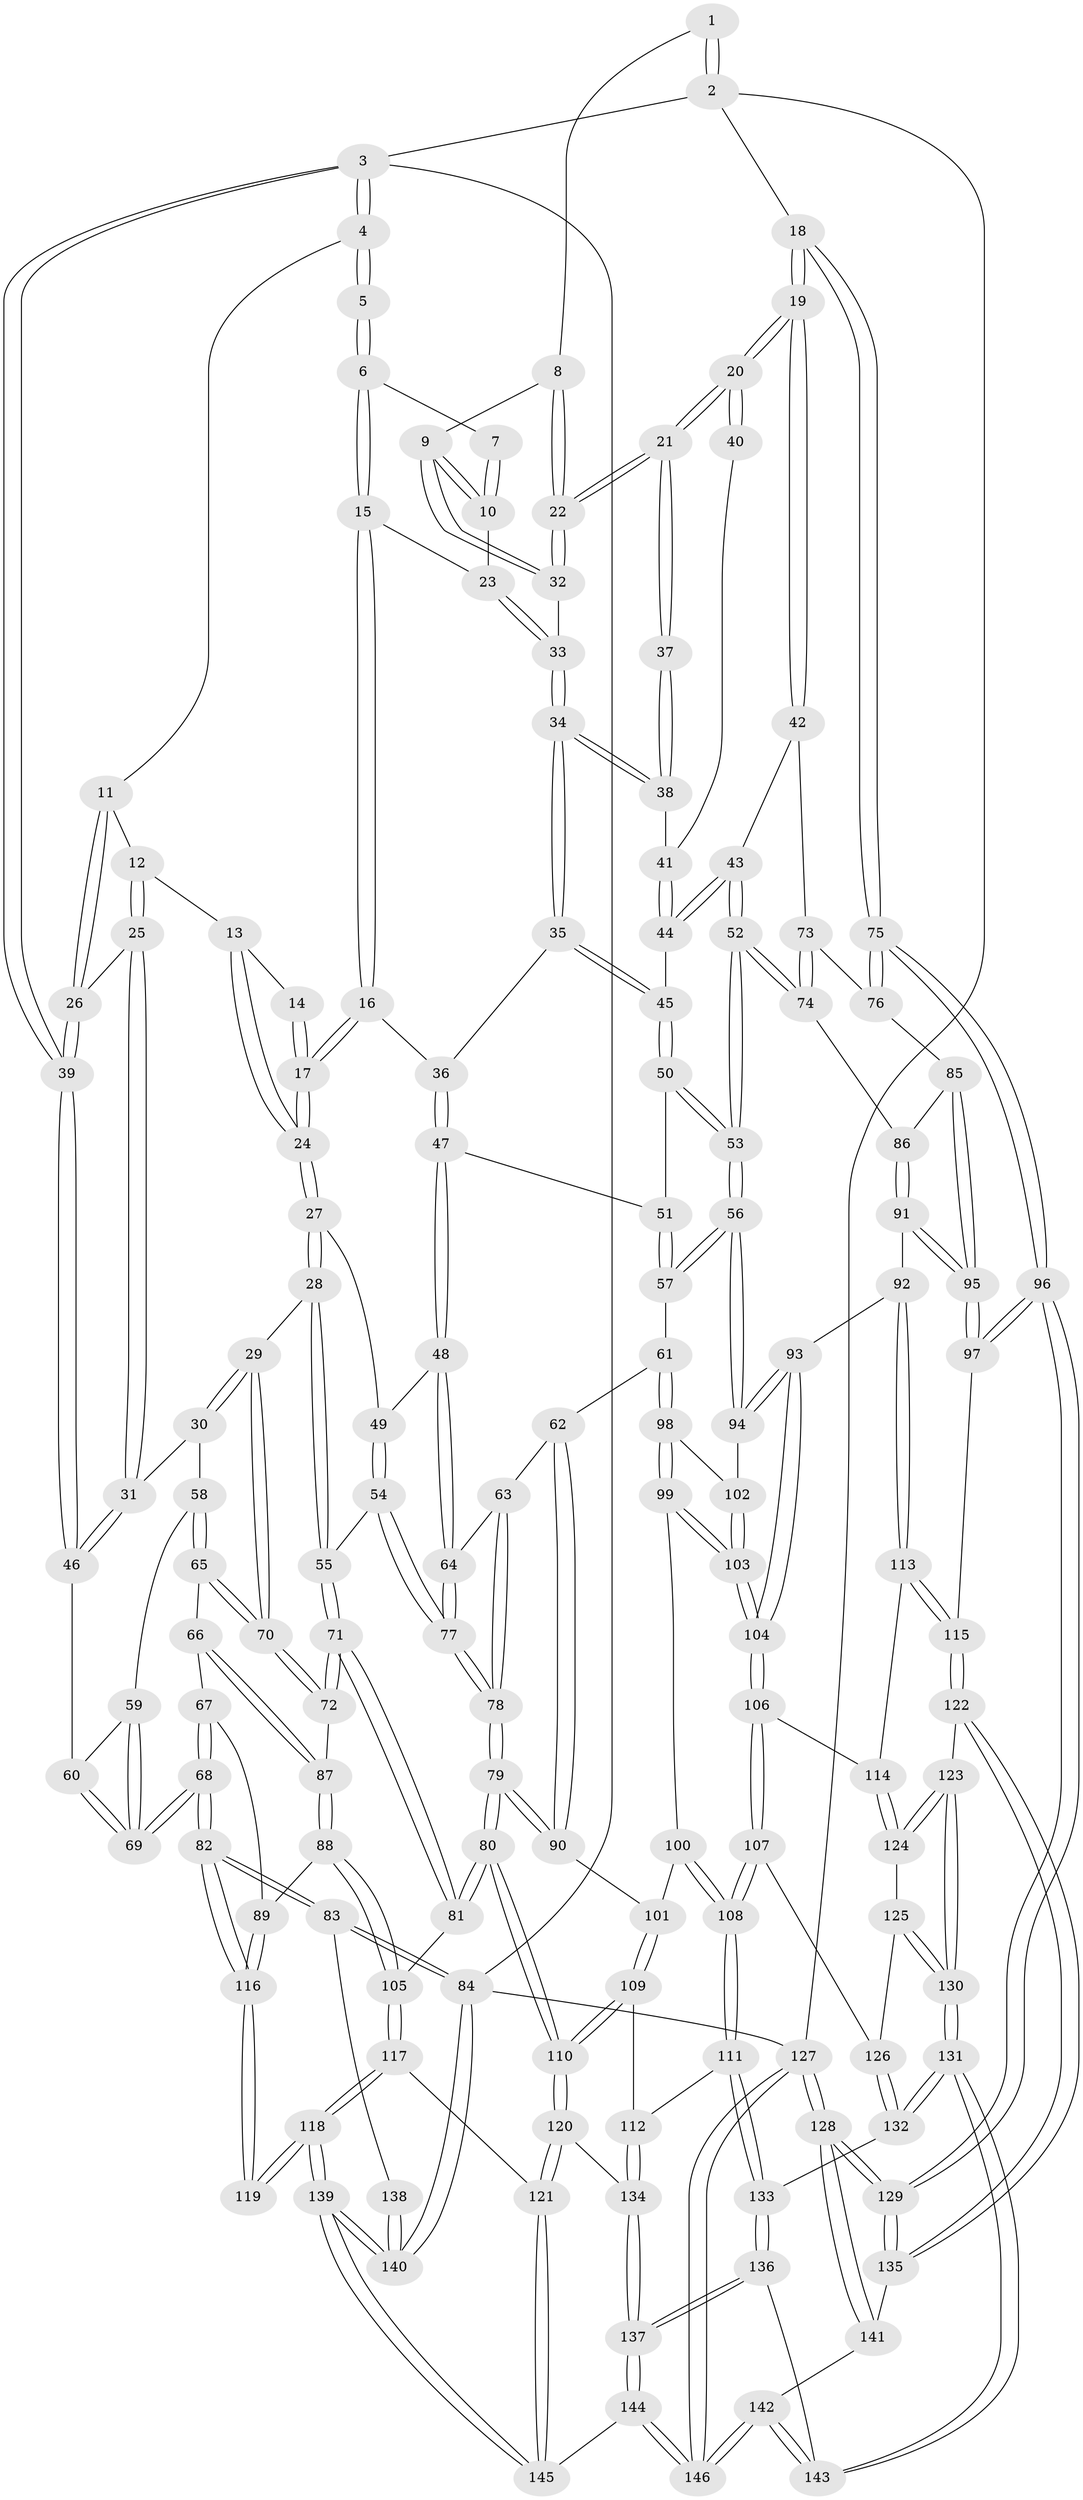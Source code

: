 // Generated by graph-tools (version 1.1) at 2025/38/03/09/25 02:38:33]
// undirected, 146 vertices, 362 edges
graph export_dot {
graph [start="1"]
  node [color=gray90,style=filled];
  1 [pos="+0.9291606507238113+0"];
  2 [pos="+1+0"];
  3 [pos="+0+0"];
  4 [pos="+0+0"];
  5 [pos="+0.3919990354949273+0"];
  6 [pos="+0.5548647569663067+0"];
  7 [pos="+0.8274731783512216+0"];
  8 [pos="+0.887160489864801+0"];
  9 [pos="+0.7823567565515782+0.0863660839134948"];
  10 [pos="+0.764806137832879+0.05348600745389105"];
  11 [pos="+0.18683537240888587+0.028313864008822066"];
  12 [pos="+0.2803803784155593+0.0331764892319593"];
  13 [pos="+0.30414312356018525+0.008170082498161148"];
  14 [pos="+0.39161378343458575+0"];
  15 [pos="+0.5762018917527428+0"];
  16 [pos="+0.5376903399398626+0.16497285930189123"];
  17 [pos="+0.41805026362590336+0.23438565646975248"];
  18 [pos="+1+0.2877573875931476"];
  19 [pos="+1+0.2793802226189787"];
  20 [pos="+0.9125837829306043+0.1806829252694148"];
  21 [pos="+0.8969823497450249+0.16452757262752252"];
  22 [pos="+0.8898960718173407+0.155326702365447"];
  23 [pos="+0.6720658933209102+0.043433491836737045"];
  24 [pos="+0.40563546337960843+0.24594216857520448"];
  25 [pos="+0.19324244799080156+0.18597479693534955"];
  26 [pos="+0.17921377297715835+0.16869531248475725"];
  27 [pos="+0.3908404851034586+0.2669646099706587"];
  28 [pos="+0.2999729482927832+0.2892989219068361"];
  29 [pos="+0.2534934179365355+0.2920812646798461"];
  30 [pos="+0.22766374329197978+0.2826832378055087"];
  31 [pos="+0.2147786614951358+0.26494628914190604"];
  32 [pos="+0.7872336550638205+0.11776732008729097"];
  33 [pos="+0.7196991801550292+0.14714683058129943"];
  34 [pos="+0.677069887921964+0.21333044910916477"];
  35 [pos="+0.6644259107855901+0.22199904171440143"];
  36 [pos="+0.663621517921537+0.22212785737683752"];
  37 [pos="+0.7337527979359684+0.21710065346837992"];
  38 [pos="+0.6861140986938612+0.2147772041196301"];
  39 [pos="+0+0"];
  40 [pos="+0.8129605319684244+0.24086734734754126"];
  41 [pos="+0.796762535357204+0.272728620933388"];
  42 [pos="+0.9581806301446413+0.340791912346938"];
  43 [pos="+0.8046936709682835+0.3595930996718299"];
  44 [pos="+0.789179583967958+0.3519230042276079"];
  45 [pos="+0.7714588755808299+0.35002491153487303"];
  46 [pos="+0+0.17828685009389877"];
  47 [pos="+0.6098335674834352+0.3825095987133002"];
  48 [pos="+0.5527368975506826+0.4048308977585715"];
  49 [pos="+0.46177839634352047+0.3481132356705827"];
  50 [pos="+0.6917617368169315+0.39789762637849707"];
  51 [pos="+0.6660675079505052+0.4016338255662842"];
  52 [pos="+0.7922205759938075+0.4987031188649129"];
  53 [pos="+0.7818346305522328+0.5040376989408965"];
  54 [pos="+0.4202346931577054+0.4811273933245798"];
  55 [pos="+0.3662435135566227+0.4827014424979445"];
  56 [pos="+0.7561282523581638+0.5299354631205192"];
  57 [pos="+0.6871667041529862+0.514454681343904"];
  58 [pos="+0.12331585129502952+0.3684166014680903"];
  59 [pos="+0.09917888744871681+0.3724673414044844"];
  60 [pos="+0+0.1901134514601994"];
  61 [pos="+0.6434855686660512+0.5325758474488436"];
  62 [pos="+0.5661034657847477+0.49028995712285534"];
  63 [pos="+0.5527822596488631+0.4284494945467321"];
  64 [pos="+0.5527724100700194+0.4283421673691439"];
  65 [pos="+0.11408326502261078+0.48711550112846835"];
  66 [pos="+0.10907258169888452+0.499824187601788"];
  67 [pos="+0.09965922191286442+0.5063382649022711"];
  68 [pos="+0+0.5985475601159584"];
  69 [pos="+0+0.5491197319858047"];
  70 [pos="+0.24934006047002694+0.4891317946670376"];
  71 [pos="+0.3138838211184256+0.5716721003351694"];
  72 [pos="+0.25984162704668895+0.5404653277257371"];
  73 [pos="+0.881238639675469+0.46895022487432814"];
  74 [pos="+0.8322011861256609+0.5045823629447488"];
  75 [pos="+1+0.5238590163331378"];
  76 [pos="+0.9360577168500873+0.5189600077337098"];
  77 [pos="+0.43201364771142786+0.5019037813267139"];
  78 [pos="+0.44134896334286444+0.5337036395729454"];
  79 [pos="+0.4441916108370785+0.589518280368505"];
  80 [pos="+0.3769918915312869+0.6467340109550456"];
  81 [pos="+0.3326260106552431+0.596102254058442"];
  82 [pos="+0+0.6238564081430319"];
  83 [pos="+0+0.7065605816130711"];
  84 [pos="+0+1"];
  85 [pos="+0.8920034804242464+0.5457071493386989"];
  86 [pos="+0.8385558805229475+0.5124550093976789"];
  87 [pos="+0.19783895124319353+0.5719963078459608"];
  88 [pos="+0.15525769106755707+0.6351721578954216"];
  89 [pos="+0.12601808812020646+0.6405400113761612"];
  90 [pos="+0.5189432915976491+0.5765599685691751"];
  91 [pos="+0.8526569125442729+0.6230177673338325"];
  92 [pos="+0.8046338032691467+0.6362309045312694"];
  93 [pos="+0.7744849703145918+0.6033337416310102"];
  94 [pos="+0.756032992996961+0.5644142444935327"];
  95 [pos="+0.9146722629731567+0.629730742499694"];
  96 [pos="+1+0.6777689604428495"];
  97 [pos="+1+0.6960417816344265"];
  98 [pos="+0.6428931629073632+0.5396777511862096"];
  99 [pos="+0.6318596624070704+0.5990960516082959"];
  100 [pos="+0.6020006146076083+0.6155250368184059"];
  101 [pos="+0.5558199616938972+0.6113815871597833"];
  102 [pos="+0.7042089425587542+0.5979654674382843"];
  103 [pos="+0.6760086242084478+0.6246559315082422"];
  104 [pos="+0.6897144544693583+0.6692544968262626"];
  105 [pos="+0.18453447904689377+0.6632251915967668"];
  106 [pos="+0.6881468631755762+0.7208140754471554"];
  107 [pos="+0.6674806439980746+0.7423365094191586"];
  108 [pos="+0.6376410806123931+0.7488625771163714"];
  109 [pos="+0.5344312553420973+0.7581931070815303"];
  110 [pos="+0.3744832380310074+0.7359438898570382"];
  111 [pos="+0.5897780744492992+0.7749763806953321"];
  112 [pos="+0.5398173658178113+0.7610489565358332"];
  113 [pos="+0.793039078563506+0.6843286167099143"];
  114 [pos="+0.7316876488898089+0.7125918262551472"];
  115 [pos="+0.8817591736920833+0.779076120722785"];
  116 [pos="+0.0423650885239278+0.6752047789862515"];
  117 [pos="+0.2988964703847724+0.8007178866516865"];
  118 [pos="+0.21026082602474735+0.8505920087774999"];
  119 [pos="+0.13105001275347913+0.8017152161462808"];
  120 [pos="+0.32495826586956195+0.7935275363061514"];
  121 [pos="+0.32085548051072577+0.7968990861479757"];
  122 [pos="+0.8730884917113819+0.7922738893963354"];
  123 [pos="+0.8359167062096325+0.8139543576182916"];
  124 [pos="+0.8196620203203769+0.8043428094525935"];
  125 [pos="+0.7167113869218629+0.7707041113459656"];
  126 [pos="+0.6730607676851161+0.7485065616943675"];
  127 [pos="+1+1"];
  128 [pos="+1+1"];
  129 [pos="+1+0.6933158564799394"];
  130 [pos="+0.795063088753825+0.867066964348005"];
  131 [pos="+0.7805476600754953+0.8898820269475974"];
  132 [pos="+0.7207765655506829+0.8450564105184878"];
  133 [pos="+0.6102379743718147+0.8810837894050529"];
  134 [pos="+0.4953548611298517+0.8944001372999612"];
  135 [pos="+0.9299328348817048+0.916059564601534"];
  136 [pos="+0.6088012847371316+0.9335851703287764"];
  137 [pos="+0.555971658592397+1"];
  138 [pos="+0.05665250798064406+0.8282240708944293"];
  139 [pos="+0+1"];
  140 [pos="+0+1"];
  141 [pos="+0.9278657151309355+0.9265163083111508"];
  142 [pos="+0.8300752768844721+1"];
  143 [pos="+0.7775290601095404+0.9166024669793676"];
  144 [pos="+0.506007807534516+1"];
  145 [pos="+0.47972396748762675+1"];
  146 [pos="+0.82083330840607+1"];
  1 -- 2;
  1 -- 2;
  1 -- 8;
  2 -- 3;
  2 -- 18;
  2 -- 127;
  3 -- 4;
  3 -- 4;
  3 -- 39;
  3 -- 39;
  3 -- 84;
  4 -- 5;
  4 -- 5;
  4 -- 11;
  5 -- 6;
  5 -- 6;
  6 -- 7;
  6 -- 15;
  6 -- 15;
  7 -- 10;
  7 -- 10;
  8 -- 9;
  8 -- 22;
  8 -- 22;
  9 -- 10;
  9 -- 10;
  9 -- 32;
  9 -- 32;
  10 -- 23;
  11 -- 12;
  11 -- 26;
  11 -- 26;
  12 -- 13;
  12 -- 25;
  12 -- 25;
  13 -- 14;
  13 -- 24;
  13 -- 24;
  14 -- 17;
  14 -- 17;
  15 -- 16;
  15 -- 16;
  15 -- 23;
  16 -- 17;
  16 -- 17;
  16 -- 36;
  17 -- 24;
  17 -- 24;
  18 -- 19;
  18 -- 19;
  18 -- 75;
  18 -- 75;
  19 -- 20;
  19 -- 20;
  19 -- 42;
  19 -- 42;
  20 -- 21;
  20 -- 21;
  20 -- 40;
  20 -- 40;
  21 -- 22;
  21 -- 22;
  21 -- 37;
  21 -- 37;
  22 -- 32;
  22 -- 32;
  23 -- 33;
  23 -- 33;
  24 -- 27;
  24 -- 27;
  25 -- 26;
  25 -- 31;
  25 -- 31;
  26 -- 39;
  26 -- 39;
  27 -- 28;
  27 -- 28;
  27 -- 49;
  28 -- 29;
  28 -- 55;
  28 -- 55;
  29 -- 30;
  29 -- 30;
  29 -- 70;
  29 -- 70;
  30 -- 31;
  30 -- 58;
  31 -- 46;
  31 -- 46;
  32 -- 33;
  33 -- 34;
  33 -- 34;
  34 -- 35;
  34 -- 35;
  34 -- 38;
  34 -- 38;
  35 -- 36;
  35 -- 45;
  35 -- 45;
  36 -- 47;
  36 -- 47;
  37 -- 38;
  37 -- 38;
  38 -- 41;
  39 -- 46;
  39 -- 46;
  40 -- 41;
  41 -- 44;
  41 -- 44;
  42 -- 43;
  42 -- 73;
  43 -- 44;
  43 -- 44;
  43 -- 52;
  43 -- 52;
  44 -- 45;
  45 -- 50;
  45 -- 50;
  46 -- 60;
  47 -- 48;
  47 -- 48;
  47 -- 51;
  48 -- 49;
  48 -- 64;
  48 -- 64;
  49 -- 54;
  49 -- 54;
  50 -- 51;
  50 -- 53;
  50 -- 53;
  51 -- 57;
  51 -- 57;
  52 -- 53;
  52 -- 53;
  52 -- 74;
  52 -- 74;
  53 -- 56;
  53 -- 56;
  54 -- 55;
  54 -- 77;
  54 -- 77;
  55 -- 71;
  55 -- 71;
  56 -- 57;
  56 -- 57;
  56 -- 94;
  56 -- 94;
  57 -- 61;
  58 -- 59;
  58 -- 65;
  58 -- 65;
  59 -- 60;
  59 -- 69;
  59 -- 69;
  60 -- 69;
  60 -- 69;
  61 -- 62;
  61 -- 98;
  61 -- 98;
  62 -- 63;
  62 -- 90;
  62 -- 90;
  63 -- 64;
  63 -- 78;
  63 -- 78;
  64 -- 77;
  64 -- 77;
  65 -- 66;
  65 -- 70;
  65 -- 70;
  66 -- 67;
  66 -- 87;
  66 -- 87;
  67 -- 68;
  67 -- 68;
  67 -- 89;
  68 -- 69;
  68 -- 69;
  68 -- 82;
  68 -- 82;
  70 -- 72;
  70 -- 72;
  71 -- 72;
  71 -- 72;
  71 -- 81;
  71 -- 81;
  72 -- 87;
  73 -- 74;
  73 -- 74;
  73 -- 76;
  74 -- 86;
  75 -- 76;
  75 -- 76;
  75 -- 96;
  75 -- 96;
  76 -- 85;
  77 -- 78;
  77 -- 78;
  78 -- 79;
  78 -- 79;
  79 -- 80;
  79 -- 80;
  79 -- 90;
  79 -- 90;
  80 -- 81;
  80 -- 81;
  80 -- 110;
  80 -- 110;
  81 -- 105;
  82 -- 83;
  82 -- 83;
  82 -- 116;
  82 -- 116;
  83 -- 84;
  83 -- 84;
  83 -- 138;
  84 -- 140;
  84 -- 140;
  84 -- 127;
  85 -- 86;
  85 -- 95;
  85 -- 95;
  86 -- 91;
  86 -- 91;
  87 -- 88;
  87 -- 88;
  88 -- 89;
  88 -- 105;
  88 -- 105;
  89 -- 116;
  89 -- 116;
  90 -- 101;
  91 -- 92;
  91 -- 95;
  91 -- 95;
  92 -- 93;
  92 -- 113;
  92 -- 113;
  93 -- 94;
  93 -- 94;
  93 -- 104;
  93 -- 104;
  94 -- 102;
  95 -- 97;
  95 -- 97;
  96 -- 97;
  96 -- 97;
  96 -- 129;
  96 -- 129;
  97 -- 115;
  98 -- 99;
  98 -- 99;
  98 -- 102;
  99 -- 100;
  99 -- 103;
  99 -- 103;
  100 -- 101;
  100 -- 108;
  100 -- 108;
  101 -- 109;
  101 -- 109;
  102 -- 103;
  102 -- 103;
  103 -- 104;
  103 -- 104;
  104 -- 106;
  104 -- 106;
  105 -- 117;
  105 -- 117;
  106 -- 107;
  106 -- 107;
  106 -- 114;
  107 -- 108;
  107 -- 108;
  107 -- 126;
  108 -- 111;
  108 -- 111;
  109 -- 110;
  109 -- 110;
  109 -- 112;
  110 -- 120;
  110 -- 120;
  111 -- 112;
  111 -- 133;
  111 -- 133;
  112 -- 134;
  112 -- 134;
  113 -- 114;
  113 -- 115;
  113 -- 115;
  114 -- 124;
  114 -- 124;
  115 -- 122;
  115 -- 122;
  116 -- 119;
  116 -- 119;
  117 -- 118;
  117 -- 118;
  117 -- 121;
  118 -- 119;
  118 -- 119;
  118 -- 139;
  118 -- 139;
  120 -- 121;
  120 -- 121;
  120 -- 134;
  121 -- 145;
  121 -- 145;
  122 -- 123;
  122 -- 135;
  122 -- 135;
  123 -- 124;
  123 -- 124;
  123 -- 130;
  123 -- 130;
  124 -- 125;
  125 -- 126;
  125 -- 130;
  125 -- 130;
  126 -- 132;
  126 -- 132;
  127 -- 128;
  127 -- 128;
  127 -- 146;
  127 -- 146;
  128 -- 129;
  128 -- 129;
  128 -- 141;
  128 -- 141;
  129 -- 135;
  129 -- 135;
  130 -- 131;
  130 -- 131;
  131 -- 132;
  131 -- 132;
  131 -- 143;
  131 -- 143;
  132 -- 133;
  133 -- 136;
  133 -- 136;
  134 -- 137;
  134 -- 137;
  135 -- 141;
  136 -- 137;
  136 -- 137;
  136 -- 143;
  137 -- 144;
  137 -- 144;
  138 -- 140;
  138 -- 140;
  139 -- 140;
  139 -- 140;
  139 -- 145;
  139 -- 145;
  141 -- 142;
  142 -- 143;
  142 -- 143;
  142 -- 146;
  142 -- 146;
  144 -- 145;
  144 -- 146;
  144 -- 146;
}
